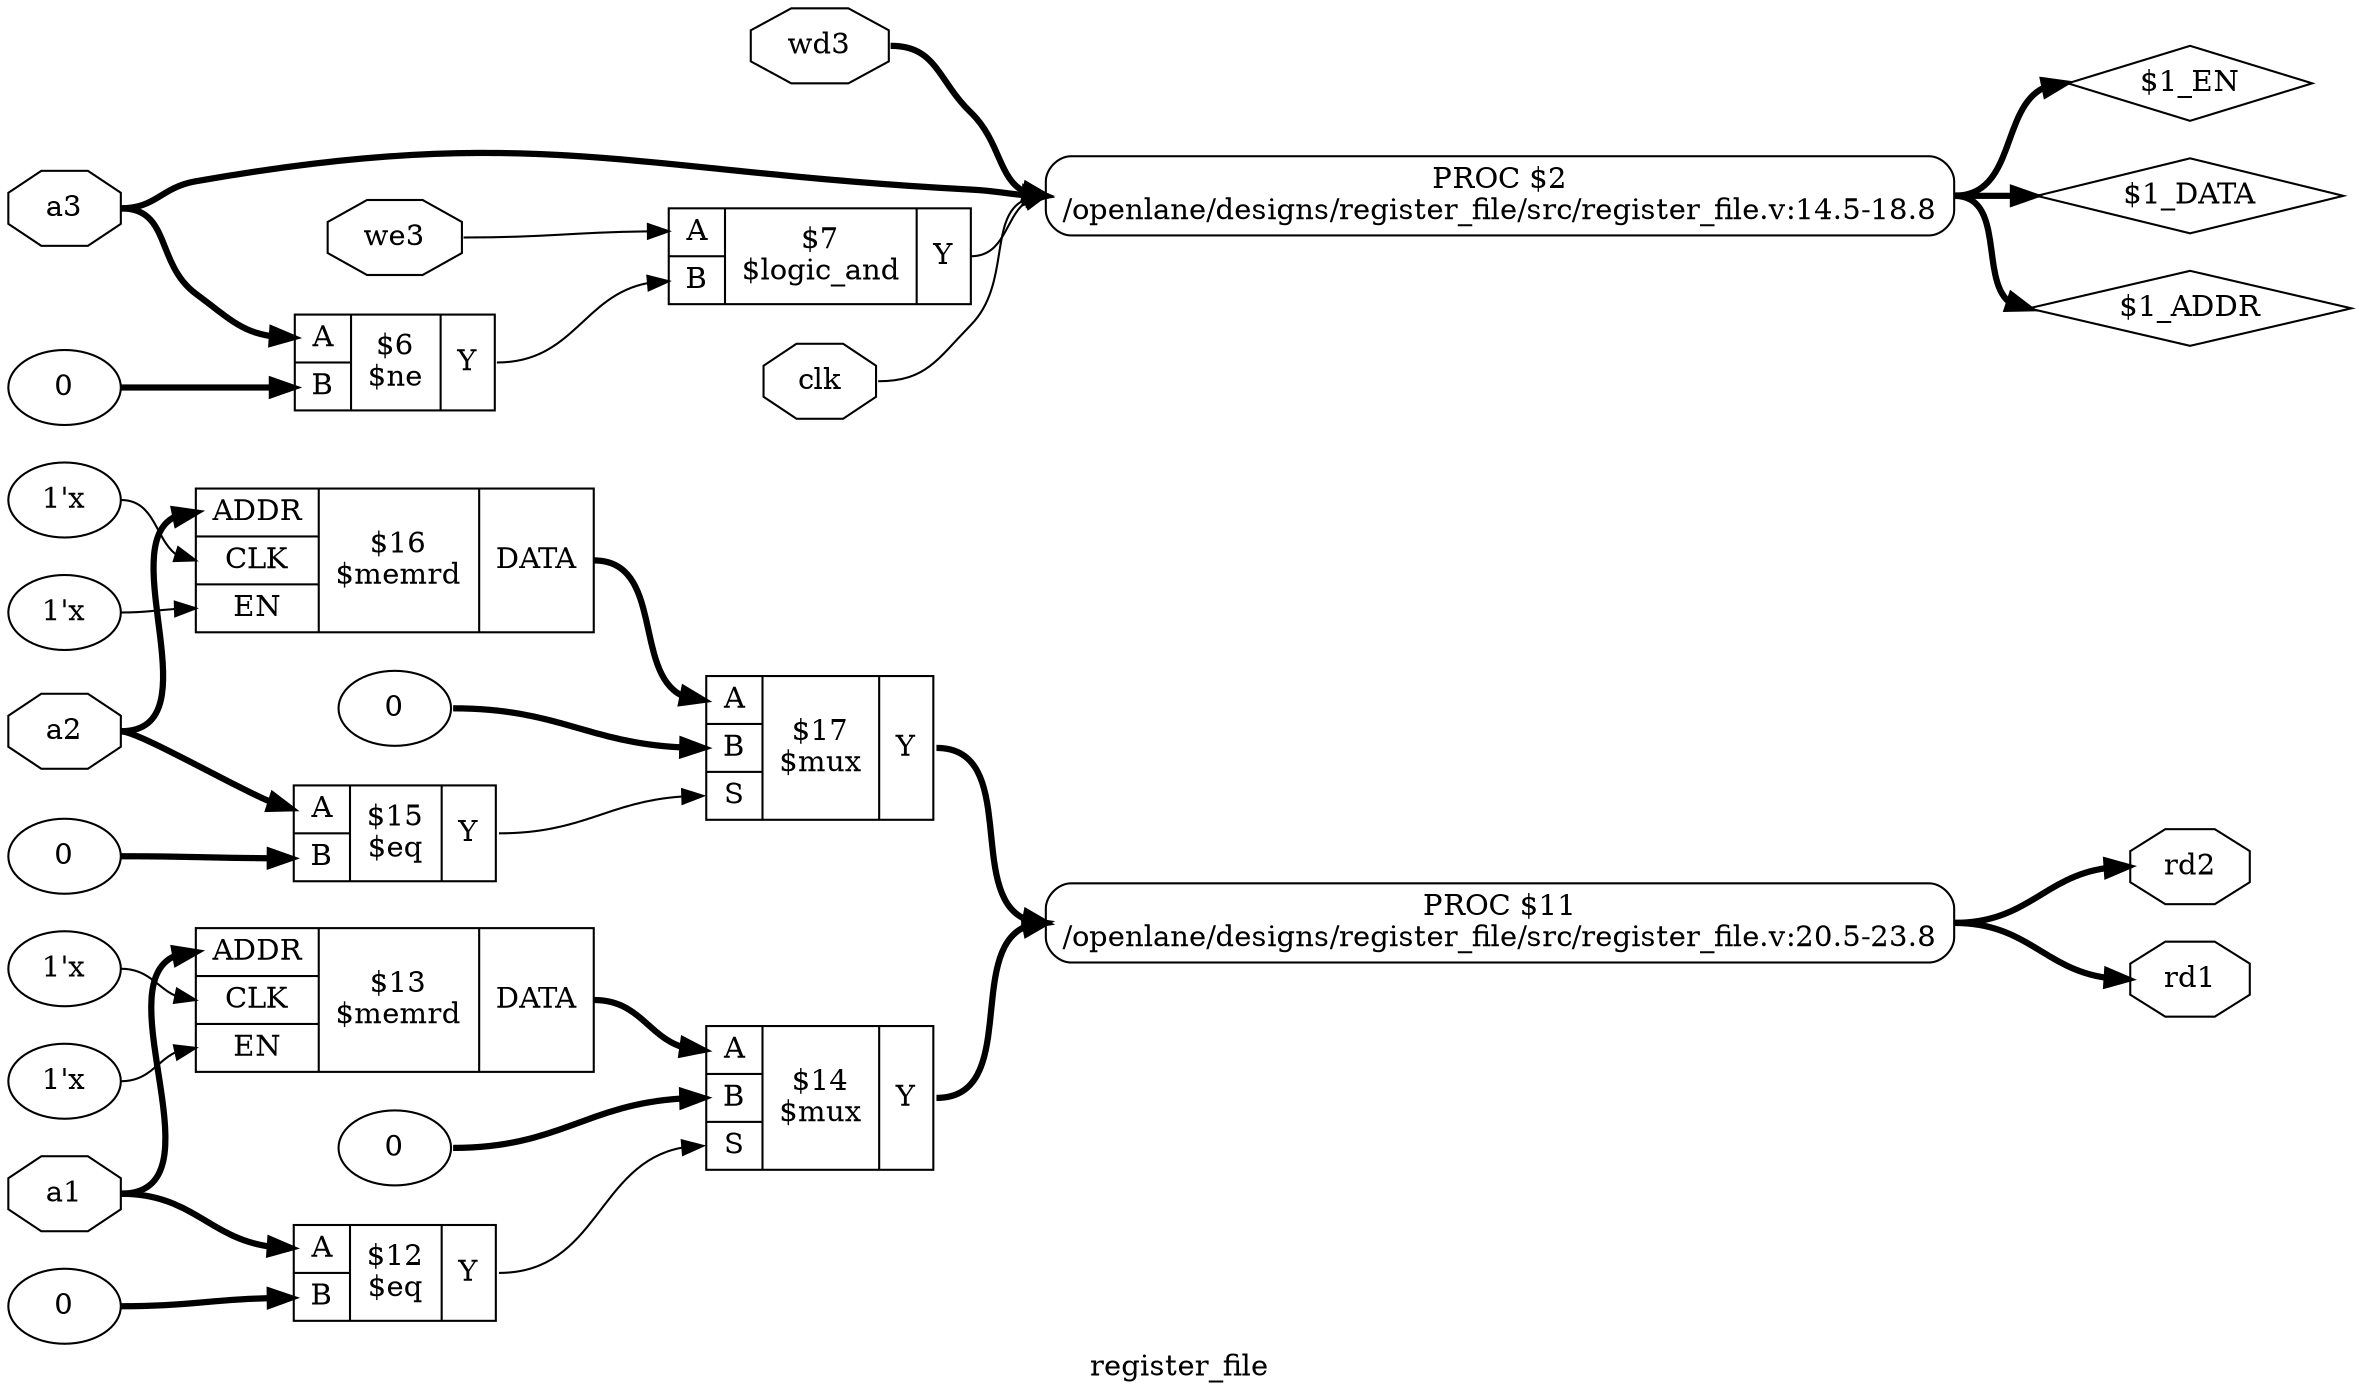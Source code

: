 digraph "register_file" {
label="register_file";
rankdir="LR";
remincross=true;
n20 [ shape=octagon, label="rd2", color="black", fontcolor="black" ];
n21 [ shape=octagon, label="rd1", color="black", fontcolor="black" ];
n22 [ shape=octagon, label="wd3", color="black", fontcolor="black" ];
n23 [ shape=octagon, label="a3", color="black", fontcolor="black" ];
n24 [ shape=octagon, label="a2", color="black", fontcolor="black" ];
n25 [ shape=octagon, label="a1", color="black", fontcolor="black" ];
n26 [ shape=octagon, label="we3", color="black", fontcolor="black" ];
n27 [ shape=octagon, label="clk", color="black", fontcolor="black" ];
v0 [ label="0" ];
c32 [ shape=record, label="{{<p28> A|<p29> B|<p30> S}|$17\n$mux|{<p31> Y}}",  ];
v1 [ label="1'x" ];
v2 [ label="1'x" ];
c37 [ shape=record, label="{{<p33> ADDR|<p34> CLK|<p35> EN}|$16\n$memrd|{<p36> DATA}}",  ];
v3 [ label="0" ];
c38 [ shape=record, label="{{<p28> A|<p29> B}|$15\n$eq|{<p31> Y}}",  ];
v4 [ label="0" ];
c39 [ shape=record, label="{{<p28> A|<p29> B|<p30> S}|$14\n$mux|{<p31> Y}}",  ];
v5 [ label="1'x" ];
v6 [ label="1'x" ];
c40 [ shape=record, label="{{<p33> ADDR|<p34> CLK|<p35> EN}|$13\n$memrd|{<p36> DATA}}",  ];
v7 [ label="0" ];
c41 [ shape=record, label="{{<p28> A|<p29> B}|$12\n$eq|{<p31> Y}}",  ];
c42 [ shape=record, label="{{<p28> A|<p29> B}|$7\n$logic_and|{<p31> Y}}",  ];
v8 [ label="0" ];
c43 [ shape=record, label="{{<p28> A|<p29> B}|$6\n$ne|{<p31> Y}}",  ];
p9 [shape=box, style=rounded, label="PROC $11\n/openlane/designs/register_file/src/register_file.v:20.5-23.8", ];
p10 [shape=box, style=rounded, label="PROC $2\n/openlane/designs/register_file/src/register_file.v:14.5-18.8", ];
c32:p31:e -> p9:w [color="black", fontcolor="black", style="setlinewidth(3)", label=""];
c42:p31:e -> p10:w [color="black", fontcolor="black", label=""];
c43:p31:e -> c42:p29:w [color="black", fontcolor="black", label=""];
n17 [ shape=diamond, label="$1_EN" ];
p10:e -> n17:w [color="black", fontcolor="black", style="setlinewidth(3)", label=""];
n18 [ shape=diamond, label="$1_DATA" ];
p10:e -> n18:w [color="black", fontcolor="black", style="setlinewidth(3)", label=""];
n19 [ shape=diamond, label="$1_ADDR" ];
p10:e -> n19:w [color="black", fontcolor="black", style="setlinewidth(3)", label=""];
c37:p36:e -> c32:p28:w [color="black", fontcolor="black", style="setlinewidth(3)", label=""];
p9:e -> n20:w [color="black", fontcolor="black", style="setlinewidth(3)", label=""];
p9:e -> n21:w [color="black", fontcolor="black", style="setlinewidth(3)", label=""];
n22:e -> p10:w [color="black", fontcolor="black", style="setlinewidth(3)", label=""];
n23:e -> c43:p28:w [color="black", fontcolor="black", style="setlinewidth(3)", label=""];
n23:e -> p10:w [color="black", fontcolor="black", style="setlinewidth(3)", label=""];
n24:e -> c37:p33:w [color="black", fontcolor="black", style="setlinewidth(3)", label=""];
n24:e -> c38:p28:w [color="black", fontcolor="black", style="setlinewidth(3)", label=""];
n25:e -> c40:p33:w [color="black", fontcolor="black", style="setlinewidth(3)", label=""];
n25:e -> c41:p28:w [color="black", fontcolor="black", style="setlinewidth(3)", label=""];
n26:e -> c42:p28:w [color="black", fontcolor="black", label=""];
n27:e -> p10:w [color="black", fontcolor="black", label=""];
c38:p31:e -> c32:p30:w [color="black", fontcolor="black", label=""];
c39:p31:e -> p9:w [color="black", fontcolor="black", style="setlinewidth(3)", label=""];
c40:p36:e -> c39:p28:w [color="black", fontcolor="black", style="setlinewidth(3)", label=""];
c41:p31:e -> c39:p30:w [color="black", fontcolor="black", label=""];
v0:e -> c32:p29:w [color="black", fontcolor="black", style="setlinewidth(3)", label=""];
v1:e -> c37:p35:w [color="black", fontcolor="black", label=""];
v2:e -> c37:p34:w [color="black", fontcolor="black", label=""];
v3:e -> c38:p29:w [color="black", fontcolor="black", style="setlinewidth(3)", label=""];
v4:e -> c39:p29:w [color="black", fontcolor="black", style="setlinewidth(3)", label=""];
v5:e -> c40:p35:w [color="black", fontcolor="black", label=""];
v6:e -> c40:p34:w [color="black", fontcolor="black", label=""];
v7:e -> c41:p29:w [color="black", fontcolor="black", style="setlinewidth(3)", label=""];
v8:e -> c43:p29:w [color="black", fontcolor="black", style="setlinewidth(3)", label=""];
}
